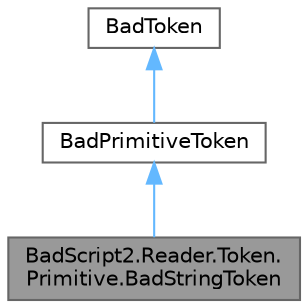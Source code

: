 digraph "BadScript2.Reader.Token.Primitive.BadStringToken"
{
 // LATEX_PDF_SIZE
  bgcolor="transparent";
  edge [fontname=Helvetica,fontsize=10,labelfontname=Helvetica,labelfontsize=10];
  node [fontname=Helvetica,fontsize=10,shape=box,height=0.2,width=0.4];
  Node1 [id="Node000001",label="BadScript2.Reader.Token.\lPrimitive.BadStringToken",height=0.2,width=0.4,color="gray40", fillcolor="grey60", style="filled", fontcolor="black",tooltip="Implements a Token that represents a String."];
  Node2 -> Node1 [id="edge1_Node000001_Node000002",dir="back",color="steelblue1",style="solid",tooltip=" "];
  Node2 [id="Node000002",label="BadPrimitiveToken",height=0.2,width=0.4,color="gray40", fillcolor="white", style="filled",URL="$class_bad_script2_1_1_reader_1_1_token_1_1_primitive_1_1_bad_primitive_token.html",tooltip="Base class for all primitive tokens."];
  Node3 -> Node2 [id="edge2_Node000002_Node000003",dir="back",color="steelblue1",style="solid",tooltip=" "];
  Node3 [id="Node000003",label="BadToken",height=0.2,width=0.4,color="gray40", fillcolor="white", style="filled",URL="$class_bad_script2_1_1_reader_1_1_token_1_1_bad_token.html",tooltip="Base Class for All tokens."];
}
